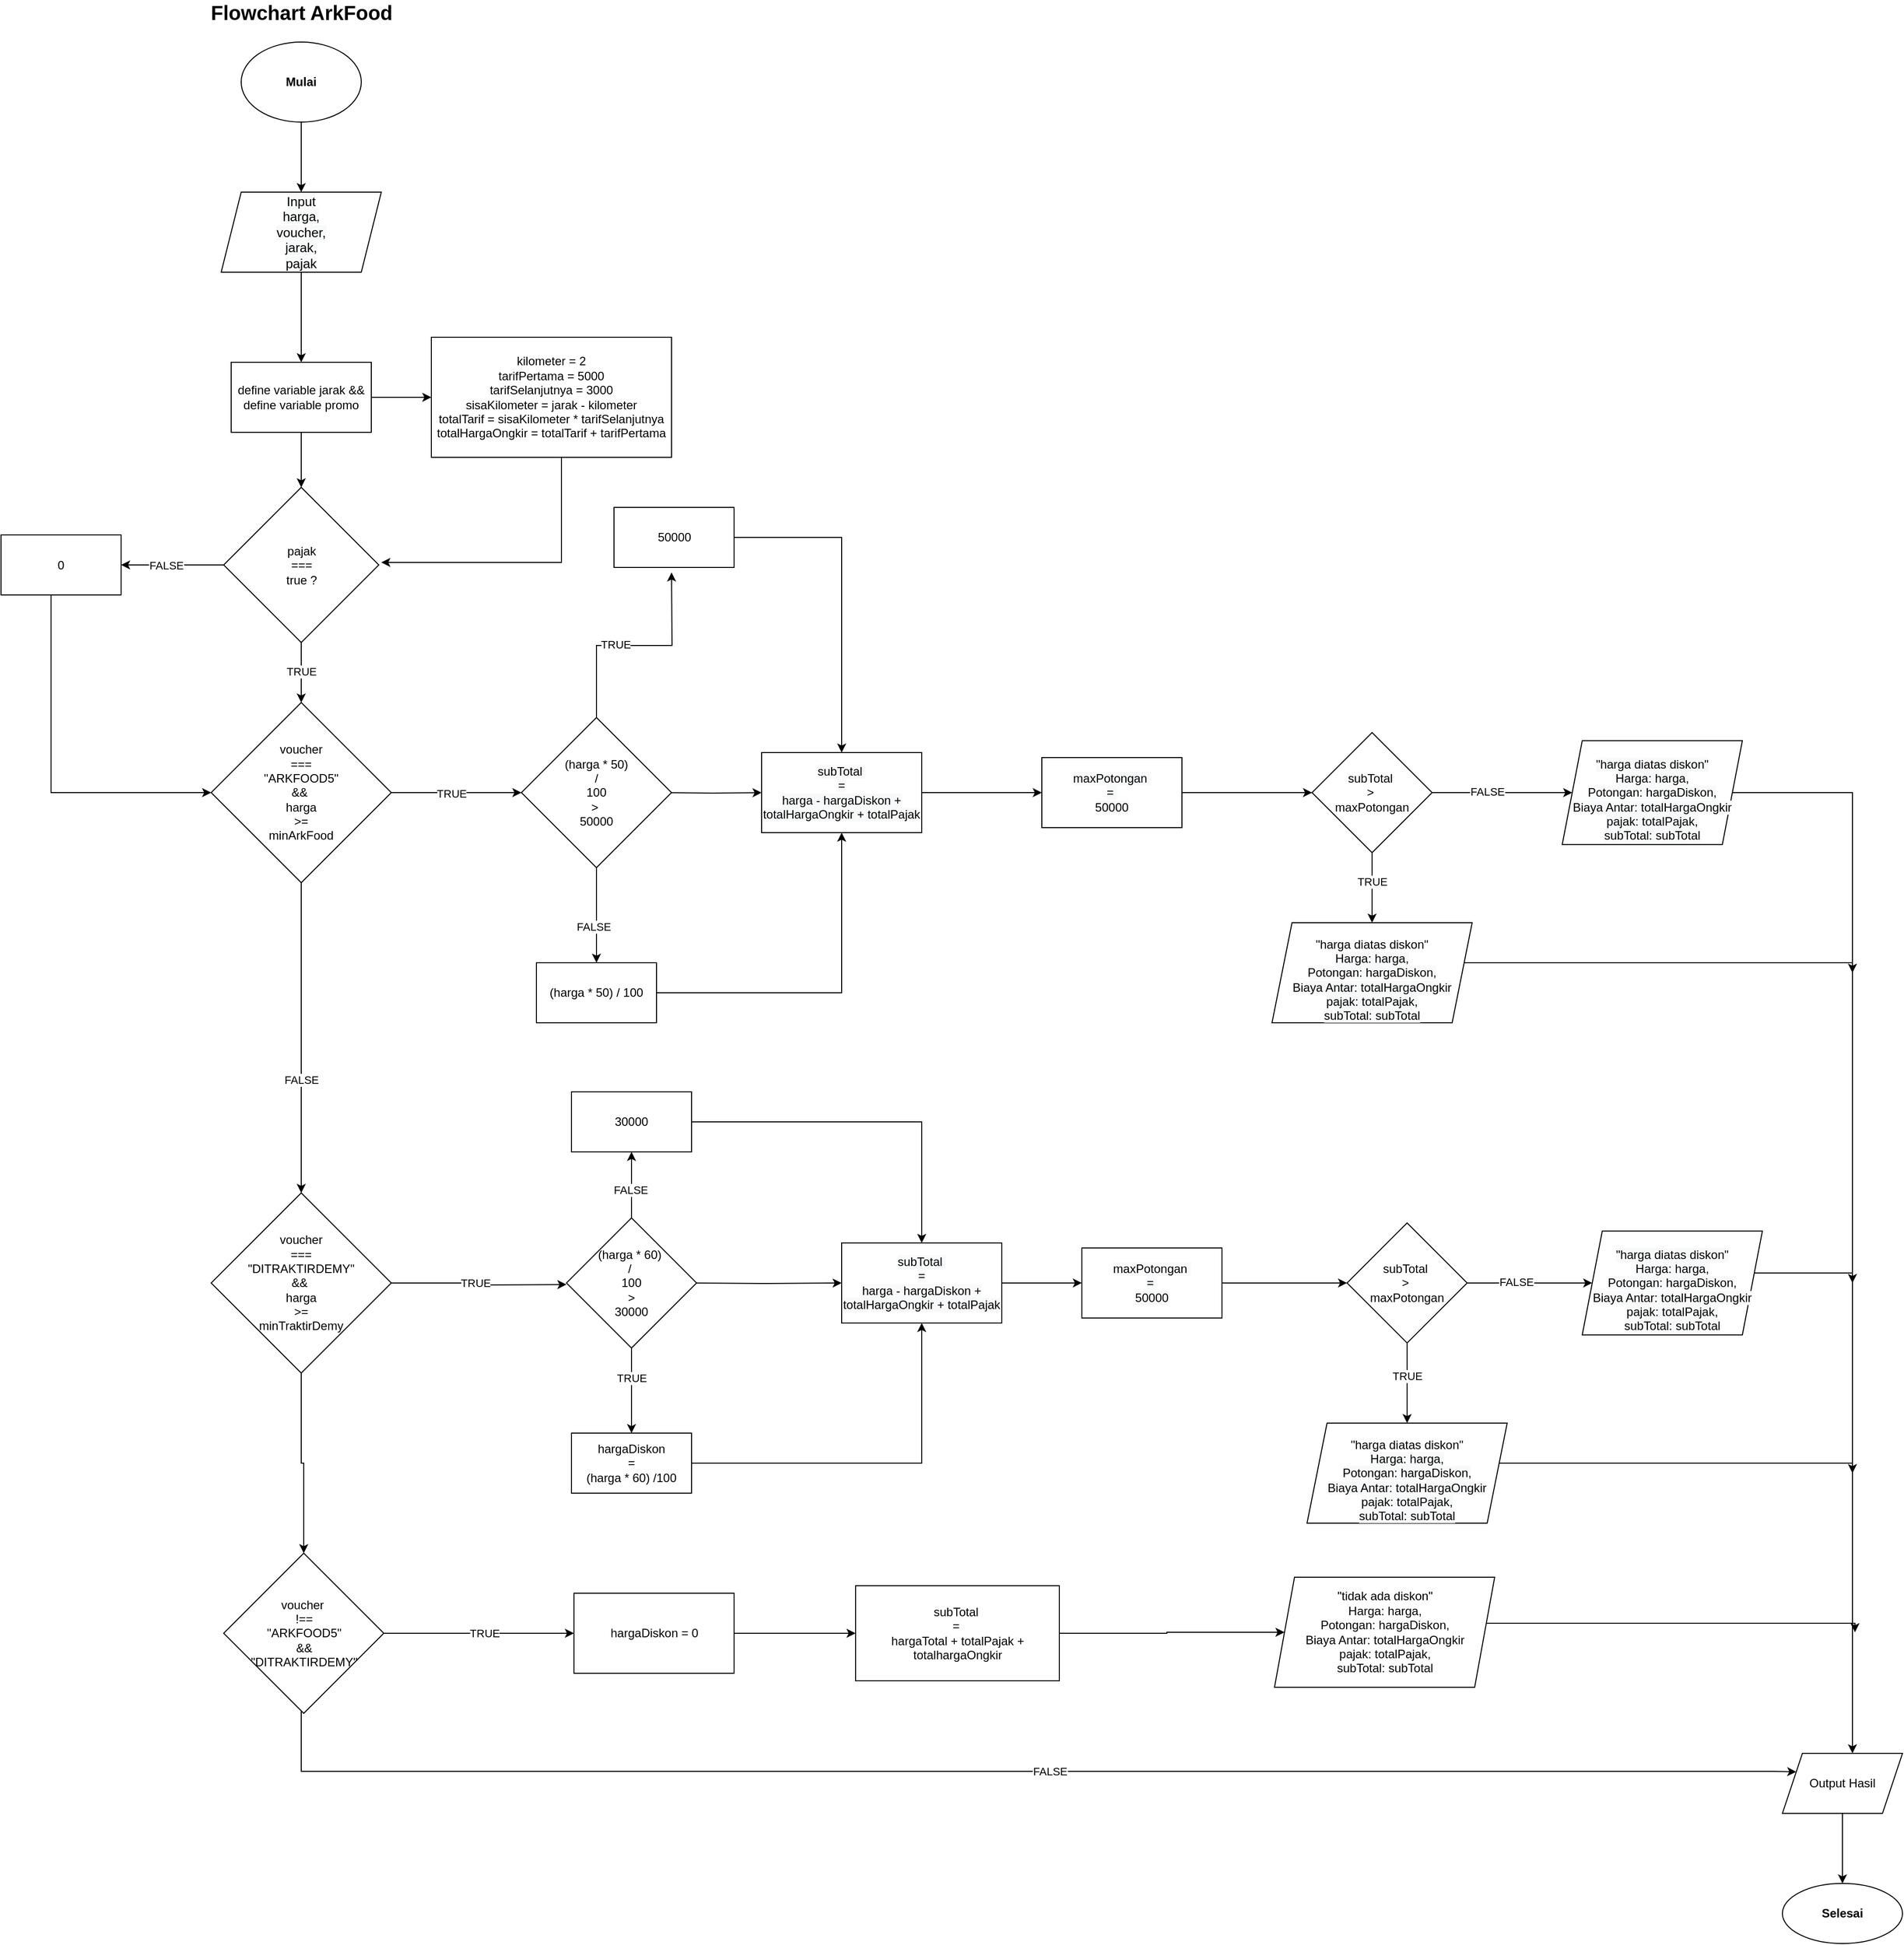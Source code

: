 <mxfile version="15.2.7" type="github">
  <diagram id="C5RBs43oDa-KdzZeNtuy" name="Page-1">
    <mxGraphModel dx="873" dy="929" grid="1" gridSize="10" guides="1" tooltips="1" connect="1" arrows="1" fold="1" page="1" pageScale="1" pageWidth="827" pageHeight="1169" background="#ffffff" math="0" shadow="0">
      <root>
        <mxCell id="WIyWlLk6GJQsqaUBKTNV-0" />
        <mxCell id="WIyWlLk6GJQsqaUBKTNV-1" parent="WIyWlLk6GJQsqaUBKTNV-0" />
        <mxCell id="PaFGZIn1e4kdp1-qGl9o-0" value="&lt;font style=&quot;font-size: 20px&quot;&gt;&lt;b&gt;Flowchart ArkFood&lt;/b&gt;&lt;/font&gt;" style="text;html=1;align=center;verticalAlign=middle;resizable=0;points=[];autosize=1;strokeColor=none;fillColor=none;" parent="WIyWlLk6GJQsqaUBKTNV-1" vertex="1">
          <mxGeometry x="1690" y="80" width="200" height="20" as="geometry" />
        </mxCell>
        <mxCell id="PaFGZIn1e4kdp1-qGl9o-123" value="" style="edgeStyle=orthogonalEdgeStyle;rounded=0;orthogonalLoop=1;jettySize=auto;html=1;" parent="WIyWlLk6GJQsqaUBKTNV-1" source="PaFGZIn1e4kdp1-qGl9o-121" target="PaFGZIn1e4kdp1-qGl9o-122" edge="1">
          <mxGeometry relative="1" as="geometry" />
        </mxCell>
        <mxCell id="PaFGZIn1e4kdp1-qGl9o-121" value="&lt;b&gt;Mulai&lt;/b&gt;" style="ellipse;whiteSpace=wrap;html=1;" parent="WIyWlLk6GJQsqaUBKTNV-1" vertex="1">
          <mxGeometry x="1730" y="120" width="120" height="80" as="geometry" />
        </mxCell>
        <mxCell id="PaFGZIn1e4kdp1-qGl9o-125" value="" style="edgeStyle=orthogonalEdgeStyle;rounded=0;orthogonalLoop=1;jettySize=auto;html=1;" parent="WIyWlLk6GJQsqaUBKTNV-1" source="PaFGZIn1e4kdp1-qGl9o-122" target="PaFGZIn1e4kdp1-qGl9o-124" edge="1">
          <mxGeometry relative="1" as="geometry" />
        </mxCell>
        <mxCell id="PaFGZIn1e4kdp1-qGl9o-122" value="&lt;font style=&quot;font-size: 13px&quot;&gt;&lt;br&gt;&lt;br&gt;&lt;span style=&quot;color: rgb(0 , 0 , 0) ; font-family: &amp;#34;helvetica&amp;#34; ; font-style: normal ; font-weight: 400 ; letter-spacing: normal ; text-align: center ; text-indent: 0px ; text-transform: none ; word-spacing: 0px ; background-color: rgb(248 , 249 , 250) ; display: inline ; float: none&quot;&gt;Input&lt;/span&gt;&lt;br style=&quot;color: rgb(0 , 0 , 0) ; font-family: &amp;#34;helvetica&amp;#34; ; font-style: normal ; font-weight: 400 ; letter-spacing: normal ; text-align: center ; text-indent: 0px ; text-transform: none ; word-spacing: 0px ; background-color: rgb(248 , 249 , 250)&quot;&gt;&lt;span style=&quot;color: rgb(0 , 0 , 0) ; font-family: &amp;#34;helvetica&amp;#34; ; font-style: normal ; font-weight: 400 ; letter-spacing: normal ; text-align: center ; text-indent: 0px ; text-transform: none ; word-spacing: 0px ; background-color: rgb(248 , 249 , 250) ; display: inline ; float: none&quot;&gt;harga,&lt;/span&gt;&lt;br style=&quot;color: rgb(0 , 0 , 0) ; font-family: &amp;#34;helvetica&amp;#34; ; font-style: normal ; font-weight: 400 ; letter-spacing: normal ; text-align: center ; text-indent: 0px ; text-transform: none ; word-spacing: 0px ; background-color: rgb(248 , 249 , 250)&quot;&gt;&lt;span style=&quot;color: rgb(0 , 0 , 0) ; font-family: &amp;#34;helvetica&amp;#34; ; font-style: normal ; font-weight: 400 ; letter-spacing: normal ; text-align: center ; text-indent: 0px ; text-transform: none ; word-spacing: 0px ; background-color: rgb(248 , 249 , 250) ; display: inline ; float: none&quot;&gt;voucher,&lt;/span&gt;&lt;br style=&quot;color: rgb(0 , 0 , 0) ; font-family: &amp;#34;helvetica&amp;#34; ; font-style: normal ; font-weight: 400 ; letter-spacing: normal ; text-align: center ; text-indent: 0px ; text-transform: none ; word-spacing: 0px ; background-color: rgb(248 , 249 , 250)&quot;&gt;&lt;span style=&quot;color: rgb(0 , 0 , 0) ; font-family: &amp;#34;helvetica&amp;#34; ; font-style: normal ; font-weight: 400 ; letter-spacing: normal ; text-align: center ; text-indent: 0px ; text-transform: none ; word-spacing: 0px ; background-color: rgb(248 , 249 , 250) ; display: inline ; float: none&quot;&gt;jarak,&lt;/span&gt;&lt;br style=&quot;color: rgb(0 , 0 , 0) ; font-family: &amp;#34;helvetica&amp;#34; ; font-style: normal ; font-weight: 400 ; letter-spacing: normal ; text-align: center ; text-indent: 0px ; text-transform: none ; word-spacing: 0px ; background-color: rgb(248 , 249 , 250)&quot;&gt;&lt;span style=&quot;color: rgb(0 , 0 , 0) ; font-family: &amp;#34;helvetica&amp;#34; ; font-style: normal ; font-weight: 400 ; letter-spacing: normal ; text-align: center ; text-indent: 0px ; text-transform: none ; word-spacing: 0px ; background-color: rgb(248 , 249 , 250) ; display: inline ; float: none&quot;&gt;pajak&lt;br&gt;&lt;/span&gt;&lt;br&gt;&lt;br&gt;&lt;/font&gt;" style="shape=parallelogram;perimeter=parallelogramPerimeter;whiteSpace=wrap;html=1;fixedSize=1;" parent="WIyWlLk6GJQsqaUBKTNV-1" vertex="1">
          <mxGeometry x="1710" y="270" width="160" height="80" as="geometry" />
        </mxCell>
        <mxCell id="PaFGZIn1e4kdp1-qGl9o-127" value="" style="edgeStyle=orthogonalEdgeStyle;rounded=0;orthogonalLoop=1;jettySize=auto;html=1;" parent="WIyWlLk6GJQsqaUBKTNV-1" source="PaFGZIn1e4kdp1-qGl9o-124" target="PaFGZIn1e4kdp1-qGl9o-126" edge="1">
          <mxGeometry relative="1" as="geometry" />
        </mxCell>
        <mxCell id="w5iaB32TTlPGsbIrGKbN-0" style="edgeStyle=orthogonalEdgeStyle;rounded=0;orthogonalLoop=1;jettySize=auto;html=1;" edge="1" parent="WIyWlLk6GJQsqaUBKTNV-1" source="PaFGZIn1e4kdp1-qGl9o-124">
          <mxGeometry relative="1" as="geometry">
            <mxPoint x="1920" y="475" as="targetPoint" />
          </mxGeometry>
        </mxCell>
        <mxCell id="PaFGZIn1e4kdp1-qGl9o-124" value="&lt;span&gt;define variable jarak &amp;amp;&amp;amp; define variable promo&lt;/span&gt;" style="whiteSpace=wrap;html=1;" parent="WIyWlLk6GJQsqaUBKTNV-1" vertex="1">
          <mxGeometry x="1720" y="440" width="140" height="70" as="geometry" />
        </mxCell>
        <mxCell id="PaFGZIn1e4kdp1-qGl9o-129" value="" style="edgeStyle=orthogonalEdgeStyle;rounded=0;orthogonalLoop=1;jettySize=auto;html=1;" parent="WIyWlLk6GJQsqaUBKTNV-1" source="PaFGZIn1e4kdp1-qGl9o-126" edge="1">
          <mxGeometry relative="1" as="geometry">
            <mxPoint x="1610" y="642.5" as="targetPoint" />
          </mxGeometry>
        </mxCell>
        <mxCell id="PaFGZIn1e4kdp1-qGl9o-130" value="FALSE" style="edgeLabel;html=1;align=center;verticalAlign=middle;resizable=0;points=[];" parent="PaFGZIn1e4kdp1-qGl9o-129" vertex="1" connectable="0">
          <mxGeometry x="0.131" relative="1" as="geometry">
            <mxPoint as="offset" />
          </mxGeometry>
        </mxCell>
        <mxCell id="PaFGZIn1e4kdp1-qGl9o-132" value="" style="edgeStyle=orthogonalEdgeStyle;rounded=0;orthogonalLoop=1;jettySize=auto;html=1;" parent="WIyWlLk6GJQsqaUBKTNV-1" source="PaFGZIn1e4kdp1-qGl9o-126" target="PaFGZIn1e4kdp1-qGl9o-131" edge="1">
          <mxGeometry relative="1" as="geometry" />
        </mxCell>
        <mxCell id="PaFGZIn1e4kdp1-qGl9o-133" value="TRUE" style="edgeLabel;html=1;align=center;verticalAlign=middle;resizable=0;points=[];" parent="PaFGZIn1e4kdp1-qGl9o-132" vertex="1" connectable="0">
          <mxGeometry x="-0.048" relative="1" as="geometry">
            <mxPoint as="offset" />
          </mxGeometry>
        </mxCell>
        <mxCell id="PaFGZIn1e4kdp1-qGl9o-126" value="pajak&lt;br&gt;===&lt;br&gt;true ?" style="rhombus;whiteSpace=wrap;html=1;" parent="WIyWlLk6GJQsqaUBKTNV-1" vertex="1">
          <mxGeometry x="1712.5" y="565" width="155" height="155" as="geometry" />
        </mxCell>
        <mxCell id="PaFGZIn1e4kdp1-qGl9o-155" style="edgeStyle=orthogonalEdgeStyle;rounded=0;orthogonalLoop=1;jettySize=auto;html=1;entryX=0;entryY=0.5;entryDx=0;entryDy=0;" parent="WIyWlLk6GJQsqaUBKTNV-1" target="PaFGZIn1e4kdp1-qGl9o-131" edge="1">
          <mxGeometry relative="1" as="geometry">
            <Array as="points">
              <mxPoint x="1540" y="673" />
              <mxPoint x="1540" y="870" />
            </Array>
            <mxPoint x="1560" y="672.5" as="sourcePoint" />
          </mxGeometry>
        </mxCell>
        <mxCell id="PaFGZIn1e4kdp1-qGl9o-135" value="" style="edgeStyle=orthogonalEdgeStyle;rounded=0;orthogonalLoop=1;jettySize=auto;html=1;" parent="WIyWlLk6GJQsqaUBKTNV-1" source="PaFGZIn1e4kdp1-qGl9o-131" edge="1">
          <mxGeometry relative="1" as="geometry">
            <mxPoint x="2010" y="870" as="targetPoint" />
          </mxGeometry>
        </mxCell>
        <mxCell id="PaFGZIn1e4kdp1-qGl9o-136" value="TRUE" style="edgeLabel;html=1;align=center;verticalAlign=middle;resizable=0;points=[];" parent="PaFGZIn1e4kdp1-qGl9o-135" vertex="1" connectable="0">
          <mxGeometry x="-0.085" y="-1" relative="1" as="geometry">
            <mxPoint as="offset" />
          </mxGeometry>
        </mxCell>
        <mxCell id="PaFGZIn1e4kdp1-qGl9o-154" value="" style="edgeStyle=orthogonalEdgeStyle;rounded=0;orthogonalLoop=1;jettySize=auto;html=1;" parent="WIyWlLk6GJQsqaUBKTNV-1" source="PaFGZIn1e4kdp1-qGl9o-131" target="PaFGZIn1e4kdp1-qGl9o-153" edge="1">
          <mxGeometry relative="1" as="geometry" />
        </mxCell>
        <mxCell id="PaFGZIn1e4kdp1-qGl9o-156" value="FALSE" style="edgeLabel;html=1;align=center;verticalAlign=middle;resizable=0;points=[];" parent="PaFGZIn1e4kdp1-qGl9o-154" vertex="1" connectable="0">
          <mxGeometry x="0.271" relative="1" as="geometry">
            <mxPoint as="offset" />
          </mxGeometry>
        </mxCell>
        <mxCell id="PaFGZIn1e4kdp1-qGl9o-131" value="voucher&lt;br&gt;===&lt;br&gt;&quot;ARKFOOD5&quot;&lt;br&gt;&amp;amp;&amp;amp;&amp;nbsp;&lt;br&gt;harga&lt;br&gt;&amp;gt;=&lt;br&gt;minArkFood" style="rhombus;whiteSpace=wrap;html=1;" parent="WIyWlLk6GJQsqaUBKTNV-1" vertex="1">
          <mxGeometry x="1700" y="780" width="180" height="180" as="geometry" />
        </mxCell>
        <mxCell id="PaFGZIn1e4kdp1-qGl9o-138" value="" style="edgeStyle=orthogonalEdgeStyle;rounded=0;orthogonalLoop=1;jettySize=auto;html=1;" parent="WIyWlLk6GJQsqaUBKTNV-1" target="PaFGZIn1e4kdp1-qGl9o-137" edge="1">
          <mxGeometry relative="1" as="geometry">
            <mxPoint x="2150" y="870" as="sourcePoint" />
          </mxGeometry>
        </mxCell>
        <mxCell id="PaFGZIn1e4kdp1-qGl9o-140" value="" style="edgeStyle=orthogonalEdgeStyle;rounded=0;orthogonalLoop=1;jettySize=auto;html=1;" parent="WIyWlLk6GJQsqaUBKTNV-1" source="PaFGZIn1e4kdp1-qGl9o-137" target="PaFGZIn1e4kdp1-qGl9o-139" edge="1">
          <mxGeometry relative="1" as="geometry" />
        </mxCell>
        <mxCell id="PaFGZIn1e4kdp1-qGl9o-137" value="&#xa;&#xa;&lt;span style=&quot;color: rgb(0, 0, 0); font-family: helvetica; font-size: 12px; font-style: normal; font-weight: 400; letter-spacing: normal; text-align: center; text-indent: 0px; text-transform: none; word-spacing: 0px; background-color: rgb(248, 249, 250); display: inline; float: none;&quot;&gt;subTotal&amp;nbsp;&lt;/span&gt;&lt;br style=&quot;color: rgb(0, 0, 0); font-family: helvetica; font-size: 12px; font-style: normal; font-weight: 400; letter-spacing: normal; text-align: center; text-indent: 0px; text-transform: none; word-spacing: 0px; background-color: rgb(248, 249, 250);&quot;&gt;&lt;span style=&quot;color: rgb(0, 0, 0); font-family: helvetica; font-size: 12px; font-style: normal; font-weight: 400; letter-spacing: normal; text-align: center; text-indent: 0px; text-transform: none; word-spacing: 0px; background-color: rgb(248, 249, 250); display: inline; float: none;&quot;&gt;=&lt;/span&gt;&lt;br style=&quot;color: rgb(0, 0, 0); font-family: helvetica; font-size: 12px; font-style: normal; font-weight: 400; letter-spacing: normal; text-align: center; text-indent: 0px; text-transform: none; word-spacing: 0px; background-color: rgb(248, 249, 250);&quot;&gt;&lt;span style=&quot;color: rgb(0, 0, 0); font-family: helvetica; font-size: 12px; font-style: normal; font-weight: 400; letter-spacing: normal; text-align: center; text-indent: 0px; text-transform: none; word-spacing: 0px; background-color: rgb(248, 249, 250); display: inline; float: none;&quot;&gt;harga - hargaDiskon + totalHargaOngkir + totalPajak&lt;/span&gt;&#xa;&#xa;" style="whiteSpace=wrap;html=1;" parent="WIyWlLk6GJQsqaUBKTNV-1" vertex="1">
          <mxGeometry x="2250" y="830" width="160" height="80" as="geometry" />
        </mxCell>
        <mxCell id="PaFGZIn1e4kdp1-qGl9o-142" value="" style="edgeStyle=orthogonalEdgeStyle;rounded=0;orthogonalLoop=1;jettySize=auto;html=1;" parent="WIyWlLk6GJQsqaUBKTNV-1" source="PaFGZIn1e4kdp1-qGl9o-139" target="PaFGZIn1e4kdp1-qGl9o-141" edge="1">
          <mxGeometry relative="1" as="geometry" />
        </mxCell>
        <mxCell id="PaFGZIn1e4kdp1-qGl9o-139" value="&#xa;&#xa;&lt;span style=&quot;color: rgb(0, 0, 0); font-family: helvetica; font-size: 12px; font-style: normal; font-weight: 400; letter-spacing: normal; text-align: center; text-indent: 0px; text-transform: none; word-spacing: 0px; background-color: rgb(248, 249, 250); display: inline; float: none;&quot;&gt;maxPotongan&amp;nbsp;&lt;/span&gt;&lt;br style=&quot;color: rgb(0, 0, 0); font-family: helvetica; font-size: 12px; font-style: normal; font-weight: 400; letter-spacing: normal; text-align: center; text-indent: 0px; text-transform: none; word-spacing: 0px; background-color: rgb(248, 249, 250);&quot;&gt;&lt;span style=&quot;color: rgb(0, 0, 0); font-family: helvetica; font-size: 12px; font-style: normal; font-weight: 400; letter-spacing: normal; text-align: center; text-indent: 0px; text-transform: none; word-spacing: 0px; background-color: rgb(248, 249, 250); display: inline; float: none;&quot;&gt;=&amp;nbsp;&lt;/span&gt;&lt;br style=&quot;color: rgb(0, 0, 0); font-family: helvetica; font-size: 12px; font-style: normal; font-weight: 400; letter-spacing: normal; text-align: center; text-indent: 0px; text-transform: none; word-spacing: 0px; background-color: rgb(248, 249, 250);&quot;&gt;&lt;span style=&quot;color: rgb(0, 0, 0); font-family: helvetica; font-size: 12px; font-style: normal; font-weight: 400; letter-spacing: normal; text-align: center; text-indent: 0px; text-transform: none; word-spacing: 0px; background-color: rgb(248, 249, 250); display: inline; float: none;&quot;&gt;50000&lt;/span&gt;&#xa;&#xa;" style="whiteSpace=wrap;html=1;" parent="WIyWlLk6GJQsqaUBKTNV-1" vertex="1">
          <mxGeometry x="2530" y="835" width="140" height="70" as="geometry" />
        </mxCell>
        <mxCell id="PaFGZIn1e4kdp1-qGl9o-144" value="" style="edgeStyle=orthogonalEdgeStyle;rounded=0;orthogonalLoop=1;jettySize=auto;html=1;" parent="WIyWlLk6GJQsqaUBKTNV-1" source="PaFGZIn1e4kdp1-qGl9o-141" target="PaFGZIn1e4kdp1-qGl9o-143" edge="1">
          <mxGeometry relative="1" as="geometry" />
        </mxCell>
        <mxCell id="PaFGZIn1e4kdp1-qGl9o-145" value="TRUE" style="edgeLabel;html=1;align=center;verticalAlign=middle;resizable=0;points=[];" parent="PaFGZIn1e4kdp1-qGl9o-144" vertex="1" connectable="0">
          <mxGeometry x="-0.173" relative="1" as="geometry">
            <mxPoint as="offset" />
          </mxGeometry>
        </mxCell>
        <mxCell id="PaFGZIn1e4kdp1-qGl9o-147" value="" style="edgeStyle=orthogonalEdgeStyle;rounded=0;orthogonalLoop=1;jettySize=auto;html=1;" parent="WIyWlLk6GJQsqaUBKTNV-1" source="PaFGZIn1e4kdp1-qGl9o-141" target="PaFGZIn1e4kdp1-qGl9o-146" edge="1">
          <mxGeometry relative="1" as="geometry" />
        </mxCell>
        <mxCell id="PaFGZIn1e4kdp1-qGl9o-148" value="FALSE" style="edgeLabel;html=1;align=center;verticalAlign=middle;resizable=0;points=[];" parent="PaFGZIn1e4kdp1-qGl9o-147" vertex="1" connectable="0">
          <mxGeometry x="-0.215" y="1" relative="1" as="geometry">
            <mxPoint as="offset" />
          </mxGeometry>
        </mxCell>
        <mxCell id="PaFGZIn1e4kdp1-qGl9o-141" value="subTotal&amp;nbsp;&lt;br&gt;&amp;gt;&amp;nbsp;&lt;br&gt;maxPotongan" style="rhombus;whiteSpace=wrap;html=1;" parent="WIyWlLk6GJQsqaUBKTNV-1" vertex="1">
          <mxGeometry x="2800" y="810" width="120" height="120" as="geometry" />
        </mxCell>
        <mxCell id="PaFGZIn1e4kdp1-qGl9o-151" style="edgeStyle=orthogonalEdgeStyle;rounded=0;orthogonalLoop=1;jettySize=auto;html=1;" parent="WIyWlLk6GJQsqaUBKTNV-1" source="PaFGZIn1e4kdp1-qGl9o-143" edge="1">
          <mxGeometry relative="1" as="geometry">
            <mxPoint x="3340" y="1050" as="targetPoint" />
            <Array as="points">
              <mxPoint x="3340" y="1040" />
            </Array>
          </mxGeometry>
        </mxCell>
        <mxCell id="PaFGZIn1e4kdp1-qGl9o-143" value="&lt;br&gt;&quot;harga diatas diskon&quot;&lt;br&gt;&lt;span style=&quot;color: rgb(0 , 0 , 0) ; font-family: &amp;#34;helvetica&amp;#34; ; font-size: 12px ; font-style: normal ; font-weight: 400 ; letter-spacing: normal ; text-align: center ; text-indent: 0px ; text-transform: none ; word-spacing: 0px ; background-color: rgb(248 , 249 , 250) ; display: inline ; float: none&quot;&gt;Harga: harga,&lt;/span&gt;&lt;br style=&quot;color: rgb(0 , 0 , 0) ; font-family: &amp;#34;helvetica&amp;#34; ; font-size: 12px ; font-style: normal ; font-weight: 400 ; letter-spacing: normal ; text-align: center ; text-indent: 0px ; text-transform: none ; word-spacing: 0px ; background-color: rgb(248 , 249 , 250)&quot;&gt;&lt;span style=&quot;color: rgb(0 , 0 , 0) ; font-family: &amp;#34;helvetica&amp;#34; ; font-size: 12px ; font-style: normal ; font-weight: 400 ; letter-spacing: normal ; text-align: center ; text-indent: 0px ; text-transform: none ; word-spacing: 0px ; background-color: rgb(248 , 249 , 250) ; display: inline ; float: none&quot;&gt;Potongan: hargaDiskon,&lt;/span&gt;&lt;br style=&quot;color: rgb(0 , 0 , 0) ; font-family: &amp;#34;helvetica&amp;#34; ; font-size: 12px ; font-style: normal ; font-weight: 400 ; letter-spacing: normal ; text-align: center ; text-indent: 0px ; text-transform: none ; word-spacing: 0px ; background-color: rgb(248 , 249 , 250)&quot;&gt;&lt;span style=&quot;color: rgb(0 , 0 , 0) ; font-family: &amp;#34;helvetica&amp;#34; ; font-size: 12px ; font-style: normal ; font-weight: 400 ; letter-spacing: normal ; text-align: center ; text-indent: 0px ; text-transform: none ; word-spacing: 0px ; background-color: rgb(248 , 249 , 250) ; display: inline ; float: none&quot;&gt;Biaya Antar: totalHargaOngkir&lt;/span&gt;&lt;br style=&quot;color: rgb(0 , 0 , 0) ; font-family: &amp;#34;helvetica&amp;#34; ; font-size: 12px ; font-style: normal ; font-weight: 400 ; letter-spacing: normal ; text-align: center ; text-indent: 0px ; text-transform: none ; word-spacing: 0px ; background-color: rgb(248 , 249 , 250)&quot;&gt;&lt;span style=&quot;color: rgb(0 , 0 , 0) ; font-family: &amp;#34;helvetica&amp;#34; ; font-size: 12px ; font-style: normal ; font-weight: 400 ; letter-spacing: normal ; text-align: center ; text-indent: 0px ; text-transform: none ; word-spacing: 0px ; background-color: rgb(248 , 249 , 250) ; display: inline ; float: none&quot;&gt;pajak: totalPajak,&lt;/span&gt;&lt;br style=&quot;color: rgb(0 , 0 , 0) ; font-family: &amp;#34;helvetica&amp;#34; ; font-size: 12px ; font-style: normal ; font-weight: 400 ; letter-spacing: normal ; text-align: center ; text-indent: 0px ; text-transform: none ; word-spacing: 0px ; background-color: rgb(248 , 249 , 250)&quot;&gt;&lt;span style=&quot;color: rgb(0 , 0 , 0) ; font-family: &amp;#34;helvetica&amp;#34; ; font-size: 12px ; font-style: normal ; font-weight: 400 ; letter-spacing: normal ; text-align: center ; text-indent: 0px ; text-transform: none ; word-spacing: 0px ; background-color: rgb(248 , 249 , 250) ; display: inline ; float: none&quot;&gt;subTotal: subTotal&lt;/span&gt;&lt;br&gt;" style="shape=parallelogram;perimeter=parallelogramPerimeter;whiteSpace=wrap;html=1;fixedSize=1;" parent="WIyWlLk6GJQsqaUBKTNV-1" vertex="1">
          <mxGeometry x="2760" y="1000" width="200" height="100" as="geometry" />
        </mxCell>
        <mxCell id="PaFGZIn1e4kdp1-qGl9o-149" style="edgeStyle=orthogonalEdgeStyle;rounded=0;orthogonalLoop=1;jettySize=auto;html=1;" parent="WIyWlLk6GJQsqaUBKTNV-1" source="PaFGZIn1e4kdp1-qGl9o-146" target="PaFGZIn1e4kdp1-qGl9o-150" edge="1">
          <mxGeometry relative="1" as="geometry">
            <mxPoint x="3280" y="1430" as="targetPoint" />
            <Array as="points">
              <mxPoint x="3340" y="870" />
            </Array>
          </mxGeometry>
        </mxCell>
        <mxCell id="PaFGZIn1e4kdp1-qGl9o-146" value="&lt;br&gt;&lt;br&gt;&lt;br style=&quot;color: rgb(0 , 0 , 0) ; font-family: &amp;#34;helvetica&amp;#34; ; font-size: 12px ; font-style: normal ; font-weight: 400 ; letter-spacing: normal ; text-align: center ; text-indent: 0px ; text-transform: none ; word-spacing: 0px ; background-color: rgb(248 , 249 , 250)&quot;&gt;&lt;span style=&quot;color: rgb(0 , 0 , 0) ; font-family: &amp;#34;helvetica&amp;#34; ; font-size: 12px ; font-style: normal ; font-weight: 400 ; letter-spacing: normal ; text-align: center ; text-indent: 0px ; text-transform: none ; word-spacing: 0px ; background-color: rgb(248 , 249 , 250) ; display: inline ; float: none&quot;&gt;&quot;harga diatas diskon&quot;&lt;/span&gt;&lt;br style=&quot;color: rgb(0 , 0 , 0) ; font-family: &amp;#34;helvetica&amp;#34; ; font-size: 12px ; font-style: normal ; font-weight: 400 ; letter-spacing: normal ; text-align: center ; text-indent: 0px ; text-transform: none ; word-spacing: 0px ; background-color: rgb(248 , 249 , 250)&quot;&gt;&lt;span style=&quot;color: rgb(0 , 0 , 0) ; font-size: 12px ; font-style: normal ; font-weight: 400 ; letter-spacing: normal ; text-align: center ; text-indent: 0px ; text-transform: none ; word-spacing: 0px ; font-family: &amp;#34;helvetica&amp;#34; ; background-color: rgb(248 , 249 , 250) ; display: inline ; float: none&quot;&gt;Harga: harga,&lt;/span&gt;&lt;br style=&quot;color: rgb(0 , 0 , 0) ; font-size: 12px ; font-style: normal ; font-weight: 400 ; letter-spacing: normal ; text-align: center ; text-indent: 0px ; text-transform: none ; word-spacing: 0px ; font-family: &amp;#34;helvetica&amp;#34; ; background-color: rgb(248 , 249 , 250)&quot;&gt;&lt;span style=&quot;color: rgb(0 , 0 , 0) ; font-size: 12px ; font-style: normal ; font-weight: 400 ; letter-spacing: normal ; text-align: center ; text-indent: 0px ; text-transform: none ; word-spacing: 0px ; font-family: &amp;#34;helvetica&amp;#34; ; background-color: rgb(248 , 249 , 250) ; display: inline ; float: none&quot;&gt;Potongan: hargaDiskon,&lt;/span&gt;&lt;br style=&quot;color: rgb(0 , 0 , 0) ; font-size: 12px ; font-style: normal ; font-weight: 400 ; letter-spacing: normal ; text-align: center ; text-indent: 0px ; text-transform: none ; word-spacing: 0px ; font-family: &amp;#34;helvetica&amp;#34; ; background-color: rgb(248 , 249 , 250)&quot;&gt;&lt;span style=&quot;color: rgb(0 , 0 , 0) ; font-size: 12px ; font-style: normal ; font-weight: 400 ; letter-spacing: normal ; text-align: center ; text-indent: 0px ; text-transform: none ; word-spacing: 0px ; font-family: &amp;#34;helvetica&amp;#34; ; background-color: rgb(248 , 249 , 250) ; display: inline ; float: none&quot;&gt;Biaya Antar: totalHargaOngkir&lt;/span&gt;&lt;br style=&quot;color: rgb(0 , 0 , 0) ; font-size: 12px ; font-style: normal ; font-weight: 400 ; letter-spacing: normal ; text-align: center ; text-indent: 0px ; text-transform: none ; word-spacing: 0px ; font-family: &amp;#34;helvetica&amp;#34; ; background-color: rgb(248 , 249 , 250)&quot;&gt;&lt;span style=&quot;color: rgb(0 , 0 , 0) ; font-size: 12px ; font-style: normal ; font-weight: 400 ; letter-spacing: normal ; text-align: center ; text-indent: 0px ; text-transform: none ; word-spacing: 0px ; font-family: &amp;#34;helvetica&amp;#34; ; background-color: rgb(248 , 249 , 250) ; display: inline ; float: none&quot;&gt;pajak: totalPajak,&lt;/span&gt;&lt;br style=&quot;color: rgb(0 , 0 , 0) ; font-size: 12px ; font-style: normal ; font-weight: 400 ; letter-spacing: normal ; text-align: center ; text-indent: 0px ; text-transform: none ; word-spacing: 0px ; font-family: &amp;#34;helvetica&amp;#34; ; background-color: rgb(248 , 249 , 250)&quot;&gt;&lt;span style=&quot;color: rgb(0 , 0 , 0) ; font-size: 12px ; font-style: normal ; font-weight: 400 ; letter-spacing: normal ; text-align: center ; text-indent: 0px ; text-transform: none ; word-spacing: 0px ; font-family: &amp;#34;helvetica&amp;#34; ; background-color: rgb(248 , 249 , 250) ; display: inline ; float: none&quot;&gt;subTotal: subTotal&lt;br&gt;&lt;/span&gt;&lt;br style=&quot;color: rgb(0 , 0 , 0) ; font-family: &amp;#34;helvetica&amp;#34; ; font-size: 12px ; font-style: normal ; font-weight: 400 ; letter-spacing: normal ; text-align: center ; text-indent: 0px ; text-transform: none ; word-spacing: 0px ; background-color: rgb(248 , 249 , 250)&quot;&gt;&lt;br&gt;" style="shape=parallelogram;perimeter=parallelogramPerimeter;whiteSpace=wrap;html=1;fixedSize=1;" parent="WIyWlLk6GJQsqaUBKTNV-1" vertex="1">
          <mxGeometry x="3050" y="818.13" width="180" height="103.75" as="geometry" />
        </mxCell>
        <mxCell id="PaFGZIn1e4kdp1-qGl9o-205" value="" style="edgeStyle=orthogonalEdgeStyle;rounded=0;orthogonalLoop=1;jettySize=auto;html=1;" parent="WIyWlLk6GJQsqaUBKTNV-1" source="PaFGZIn1e4kdp1-qGl9o-150" target="PaFGZIn1e4kdp1-qGl9o-204" edge="1">
          <mxGeometry relative="1" as="geometry" />
        </mxCell>
        <mxCell id="PaFGZIn1e4kdp1-qGl9o-150" value="Output Hasil" style="shape=parallelogram;perimeter=parallelogramPerimeter;whiteSpace=wrap;html=1;fixedSize=1;" parent="WIyWlLk6GJQsqaUBKTNV-1" vertex="1">
          <mxGeometry x="3270" y="1830.0" width="120" height="60" as="geometry" />
        </mxCell>
        <mxCell id="PaFGZIn1e4kdp1-qGl9o-187" style="edgeStyle=orthogonalEdgeStyle;rounded=0;orthogonalLoop=1;jettySize=auto;html=1;entryX=0.107;entryY=0.522;entryDx=0;entryDy=0;entryPerimeter=0;" parent="WIyWlLk6GJQsqaUBKTNV-1" source="PaFGZIn1e4kdp1-qGl9o-153" edge="1">
          <mxGeometry relative="1" as="geometry">
            <mxPoint x="2054.98" y="1361.53" as="targetPoint" />
          </mxGeometry>
        </mxCell>
        <mxCell id="PaFGZIn1e4kdp1-qGl9o-188" value="TRUE" style="edgeLabel;html=1;align=center;verticalAlign=middle;resizable=0;points=[];" parent="PaFGZIn1e4kdp1-qGl9o-187" vertex="1" connectable="0">
          <mxGeometry x="-0.055" relative="1" as="geometry">
            <mxPoint as="offset" />
          </mxGeometry>
        </mxCell>
        <mxCell id="PaFGZIn1e4kdp1-qGl9o-192" style="edgeStyle=orthogonalEdgeStyle;rounded=0;orthogonalLoop=1;jettySize=auto;html=1;entryX=0.5;entryY=0;entryDx=0;entryDy=0;" parent="WIyWlLk6GJQsqaUBKTNV-1" source="PaFGZIn1e4kdp1-qGl9o-153" target="PaFGZIn1e4kdp1-qGl9o-191" edge="1">
          <mxGeometry relative="1" as="geometry" />
        </mxCell>
        <mxCell id="PaFGZIn1e4kdp1-qGl9o-153" value="voucher&lt;br&gt;===&lt;br&gt;&quot;DITRAKTIRDEMY&quot;&lt;br&gt;&amp;amp;&amp;amp;&amp;nbsp;&lt;br&gt;harga&lt;br&gt;&amp;gt;=&lt;br&gt;minTraktirDemy" style="rhombus;whiteSpace=wrap;html=1;" parent="WIyWlLk6GJQsqaUBKTNV-1" vertex="1">
          <mxGeometry x="1700" y="1269.99" width="180" height="180" as="geometry" />
        </mxCell>
        <mxCell id="PaFGZIn1e4kdp1-qGl9o-172" value="" style="edgeStyle=orthogonalEdgeStyle;rounded=0;orthogonalLoop=1;jettySize=auto;html=1;" parent="WIyWlLk6GJQsqaUBKTNV-1" target="PaFGZIn1e4kdp1-qGl9o-175" edge="1">
          <mxGeometry relative="1" as="geometry">
            <mxPoint x="2180" y="1359.99" as="sourcePoint" />
          </mxGeometry>
        </mxCell>
        <mxCell id="PaFGZIn1e4kdp1-qGl9o-174" value="" style="edgeStyle=orthogonalEdgeStyle;rounded=0;orthogonalLoop=1;jettySize=auto;html=1;" parent="WIyWlLk6GJQsqaUBKTNV-1" source="PaFGZIn1e4kdp1-qGl9o-175" target="PaFGZIn1e4kdp1-qGl9o-177" edge="1">
          <mxGeometry relative="1" as="geometry" />
        </mxCell>
        <mxCell id="PaFGZIn1e4kdp1-qGl9o-175" value="&#xa;&#xa;&lt;span style=&quot;color: rgb(0, 0, 0); font-family: helvetica; font-size: 12px; font-style: normal; font-weight: 400; letter-spacing: normal; text-align: center; text-indent: 0px; text-transform: none; word-spacing: 0px; background-color: rgb(248, 249, 250); display: inline; float: none;&quot;&gt;subTotal&amp;nbsp;&lt;/span&gt;&lt;br style=&quot;color: rgb(0, 0, 0); font-family: helvetica; font-size: 12px; font-style: normal; font-weight: 400; letter-spacing: normal; text-align: center; text-indent: 0px; text-transform: none; word-spacing: 0px; background-color: rgb(248, 249, 250);&quot;&gt;&lt;span style=&quot;color: rgb(0, 0, 0); font-family: helvetica; font-size: 12px; font-style: normal; font-weight: 400; letter-spacing: normal; text-align: center; text-indent: 0px; text-transform: none; word-spacing: 0px; background-color: rgb(248, 249, 250); display: inline; float: none;&quot;&gt;=&lt;/span&gt;&lt;br style=&quot;color: rgb(0, 0, 0); font-family: helvetica; font-size: 12px; font-style: normal; font-weight: 400; letter-spacing: normal; text-align: center; text-indent: 0px; text-transform: none; word-spacing: 0px; background-color: rgb(248, 249, 250);&quot;&gt;&lt;span style=&quot;color: rgb(0, 0, 0); font-family: helvetica; font-size: 12px; font-style: normal; font-weight: 400; letter-spacing: normal; text-align: center; text-indent: 0px; text-transform: none; word-spacing: 0px; background-color: rgb(248, 249, 250); display: inline; float: none;&quot;&gt;harga - hargaDiskon + totalHargaOngkir + totalPajak&lt;/span&gt;&#xa;&#xa;" style="whiteSpace=wrap;html=1;" parent="WIyWlLk6GJQsqaUBKTNV-1" vertex="1">
          <mxGeometry x="2330" y="1319.99" width="160" height="80" as="geometry" />
        </mxCell>
        <mxCell id="PaFGZIn1e4kdp1-qGl9o-176" value="" style="edgeStyle=orthogonalEdgeStyle;rounded=0;orthogonalLoop=1;jettySize=auto;html=1;" parent="WIyWlLk6GJQsqaUBKTNV-1" source="PaFGZIn1e4kdp1-qGl9o-177" target="PaFGZIn1e4kdp1-qGl9o-182" edge="1">
          <mxGeometry relative="1" as="geometry" />
        </mxCell>
        <mxCell id="PaFGZIn1e4kdp1-qGl9o-177" value="&#xa;&#xa;&lt;span style=&quot;color: rgb(0, 0, 0); font-family: helvetica; font-size: 12px; font-style: normal; font-weight: 400; letter-spacing: normal; text-align: center; text-indent: 0px; text-transform: none; word-spacing: 0px; background-color: rgb(248, 249, 250); display: inline; float: none;&quot;&gt;maxPotongan&amp;nbsp;&lt;/span&gt;&lt;br style=&quot;color: rgb(0, 0, 0); font-family: helvetica; font-size: 12px; font-style: normal; font-weight: 400; letter-spacing: normal; text-align: center; text-indent: 0px; text-transform: none; word-spacing: 0px; background-color: rgb(248, 249, 250);&quot;&gt;&lt;span style=&quot;color: rgb(0, 0, 0); font-family: helvetica; font-size: 12px; font-style: normal; font-weight: 400; letter-spacing: normal; text-align: center; text-indent: 0px; text-transform: none; word-spacing: 0px; background-color: rgb(248, 249, 250); display: inline; float: none;&quot;&gt;=&amp;nbsp;&lt;/span&gt;&lt;br style=&quot;color: rgb(0, 0, 0); font-family: helvetica; font-size: 12px; font-style: normal; font-weight: 400; letter-spacing: normal; text-align: center; text-indent: 0px; text-transform: none; word-spacing: 0px; background-color: rgb(248, 249, 250);&quot;&gt;&lt;span style=&quot;color: rgb(0, 0, 0); font-family: helvetica; font-size: 12px; font-style: normal; font-weight: 400; letter-spacing: normal; text-align: center; text-indent: 0px; text-transform: none; word-spacing: 0px; background-color: rgb(248, 249, 250); display: inline; float: none;&quot;&gt;50000&lt;/span&gt;&#xa;&#xa;" style="whiteSpace=wrap;html=1;" parent="WIyWlLk6GJQsqaUBKTNV-1" vertex="1">
          <mxGeometry x="2570" y="1324.98" width="140" height="70" as="geometry" />
        </mxCell>
        <mxCell id="PaFGZIn1e4kdp1-qGl9o-178" value="" style="edgeStyle=orthogonalEdgeStyle;rounded=0;orthogonalLoop=1;jettySize=auto;html=1;" parent="WIyWlLk6GJQsqaUBKTNV-1" source="PaFGZIn1e4kdp1-qGl9o-182" target="PaFGZIn1e4kdp1-qGl9o-184" edge="1">
          <mxGeometry relative="1" as="geometry" />
        </mxCell>
        <mxCell id="PaFGZIn1e4kdp1-qGl9o-179" value="TRUE" style="edgeLabel;html=1;align=center;verticalAlign=middle;resizable=0;points=[];" parent="PaFGZIn1e4kdp1-qGl9o-178" vertex="1" connectable="0">
          <mxGeometry x="-0.173" relative="1" as="geometry">
            <mxPoint as="offset" />
          </mxGeometry>
        </mxCell>
        <mxCell id="PaFGZIn1e4kdp1-qGl9o-180" value="" style="edgeStyle=orthogonalEdgeStyle;rounded=0;orthogonalLoop=1;jettySize=auto;html=1;" parent="WIyWlLk6GJQsqaUBKTNV-1" source="PaFGZIn1e4kdp1-qGl9o-182" target="PaFGZIn1e4kdp1-qGl9o-185" edge="1">
          <mxGeometry relative="1" as="geometry" />
        </mxCell>
        <mxCell id="PaFGZIn1e4kdp1-qGl9o-181" value="FALSE" style="edgeLabel;html=1;align=center;verticalAlign=middle;resizable=0;points=[];" parent="PaFGZIn1e4kdp1-qGl9o-180" vertex="1" connectable="0">
          <mxGeometry x="-0.215" y="1" relative="1" as="geometry">
            <mxPoint as="offset" />
          </mxGeometry>
        </mxCell>
        <mxCell id="PaFGZIn1e4kdp1-qGl9o-182" value="subTotal&amp;nbsp;&lt;br&gt;&amp;gt;&amp;nbsp;&lt;br&gt;maxPotongan" style="rhombus;whiteSpace=wrap;html=1;" parent="WIyWlLk6GJQsqaUBKTNV-1" vertex="1">
          <mxGeometry x="2835" y="1299.98" width="120" height="120" as="geometry" />
        </mxCell>
        <mxCell id="5jwOmSzlYV4P9Ct9sqf--28" style="edgeStyle=orthogonalEdgeStyle;rounded=0;orthogonalLoop=1;jettySize=auto;html=1;" parent="WIyWlLk6GJQsqaUBKTNV-1" source="PaFGZIn1e4kdp1-qGl9o-184" edge="1">
          <mxGeometry relative="1" as="geometry">
            <mxPoint x="3340" y="1550" as="targetPoint" />
            <Array as="points">
              <mxPoint x="3340" y="1540" />
            </Array>
          </mxGeometry>
        </mxCell>
        <mxCell id="PaFGZIn1e4kdp1-qGl9o-184" value="&lt;br&gt;&quot;harga diatas diskon&quot;&lt;br&gt;&lt;span style=&quot;color: rgb(0 , 0 , 0) ; font-family: &amp;#34;helvetica&amp;#34; ; font-size: 12px ; font-style: normal ; font-weight: 400 ; letter-spacing: normal ; text-align: center ; text-indent: 0px ; text-transform: none ; word-spacing: 0px ; background-color: rgb(248 , 249 , 250) ; display: inline ; float: none&quot;&gt;Harga: harga,&lt;/span&gt;&lt;br style=&quot;color: rgb(0 , 0 , 0) ; font-family: &amp;#34;helvetica&amp;#34; ; font-size: 12px ; font-style: normal ; font-weight: 400 ; letter-spacing: normal ; text-align: center ; text-indent: 0px ; text-transform: none ; word-spacing: 0px ; background-color: rgb(248 , 249 , 250)&quot;&gt;&lt;span style=&quot;color: rgb(0 , 0 , 0) ; font-family: &amp;#34;helvetica&amp;#34; ; font-size: 12px ; font-style: normal ; font-weight: 400 ; letter-spacing: normal ; text-align: center ; text-indent: 0px ; text-transform: none ; word-spacing: 0px ; background-color: rgb(248 , 249 , 250) ; display: inline ; float: none&quot;&gt;Potongan: hargaDiskon,&lt;/span&gt;&lt;br style=&quot;color: rgb(0 , 0 , 0) ; font-family: &amp;#34;helvetica&amp;#34; ; font-size: 12px ; font-style: normal ; font-weight: 400 ; letter-spacing: normal ; text-align: center ; text-indent: 0px ; text-transform: none ; word-spacing: 0px ; background-color: rgb(248 , 249 , 250)&quot;&gt;&lt;span style=&quot;color: rgb(0 , 0 , 0) ; font-family: &amp;#34;helvetica&amp;#34; ; font-size: 12px ; font-style: normal ; font-weight: 400 ; letter-spacing: normal ; text-align: center ; text-indent: 0px ; text-transform: none ; word-spacing: 0px ; background-color: rgb(248 , 249 , 250) ; display: inline ; float: none&quot;&gt;Biaya Antar: totalHargaOngkir&lt;/span&gt;&lt;br style=&quot;color: rgb(0 , 0 , 0) ; font-family: &amp;#34;helvetica&amp;#34; ; font-size: 12px ; font-style: normal ; font-weight: 400 ; letter-spacing: normal ; text-align: center ; text-indent: 0px ; text-transform: none ; word-spacing: 0px ; background-color: rgb(248 , 249 , 250)&quot;&gt;&lt;span style=&quot;color: rgb(0 , 0 , 0) ; font-family: &amp;#34;helvetica&amp;#34; ; font-size: 12px ; font-style: normal ; font-weight: 400 ; letter-spacing: normal ; text-align: center ; text-indent: 0px ; text-transform: none ; word-spacing: 0px ; background-color: rgb(248 , 249 , 250) ; display: inline ; float: none&quot;&gt;pajak: totalPajak,&lt;/span&gt;&lt;br style=&quot;color: rgb(0 , 0 , 0) ; font-family: &amp;#34;helvetica&amp;#34; ; font-size: 12px ; font-style: normal ; font-weight: 400 ; letter-spacing: normal ; text-align: center ; text-indent: 0px ; text-transform: none ; word-spacing: 0px ; background-color: rgb(248 , 249 , 250)&quot;&gt;&lt;span style=&quot;color: rgb(0 , 0 , 0) ; font-family: &amp;#34;helvetica&amp;#34; ; font-size: 12px ; font-style: normal ; font-weight: 400 ; letter-spacing: normal ; text-align: center ; text-indent: 0px ; text-transform: none ; word-spacing: 0px ; background-color: rgb(248 , 249 , 250) ; display: inline ; float: none&quot;&gt;subTotal: subTotal&lt;/span&gt;&lt;br&gt;" style="shape=parallelogram;perimeter=parallelogramPerimeter;whiteSpace=wrap;html=1;fixedSize=1;" parent="WIyWlLk6GJQsqaUBKTNV-1" vertex="1">
          <mxGeometry x="2795" y="1500" width="200" height="100" as="geometry" />
        </mxCell>
        <mxCell id="5jwOmSzlYV4P9Ct9sqf--25" style="edgeStyle=orthogonalEdgeStyle;rounded=0;orthogonalLoop=1;jettySize=auto;html=1;" parent="WIyWlLk6GJQsqaUBKTNV-1" source="PaFGZIn1e4kdp1-qGl9o-185" edge="1">
          <mxGeometry relative="1" as="geometry">
            <mxPoint x="3340.0" y="1359.975" as="targetPoint" />
            <Array as="points">
              <mxPoint x="3340" y="1350" />
            </Array>
          </mxGeometry>
        </mxCell>
        <mxCell id="PaFGZIn1e4kdp1-qGl9o-185" value="&lt;br&gt;&lt;br&gt;&lt;br style=&quot;color: rgb(0 , 0 , 0) ; font-family: &amp;#34;helvetica&amp;#34; ; font-size: 12px ; font-style: normal ; font-weight: 400 ; letter-spacing: normal ; text-align: center ; text-indent: 0px ; text-transform: none ; word-spacing: 0px ; background-color: rgb(248 , 249 , 250)&quot;&gt;&lt;span style=&quot;color: rgb(0 , 0 , 0) ; font-family: &amp;#34;helvetica&amp;#34; ; font-size: 12px ; font-style: normal ; font-weight: 400 ; letter-spacing: normal ; text-align: center ; text-indent: 0px ; text-transform: none ; word-spacing: 0px ; background-color: rgb(248 , 249 , 250) ; display: inline ; float: none&quot;&gt;&quot;harga diatas diskon&quot;&lt;/span&gt;&lt;br style=&quot;color: rgb(0 , 0 , 0) ; font-family: &amp;#34;helvetica&amp;#34; ; font-size: 12px ; font-style: normal ; font-weight: 400 ; letter-spacing: normal ; text-align: center ; text-indent: 0px ; text-transform: none ; word-spacing: 0px ; background-color: rgb(248 , 249 , 250)&quot;&gt;&lt;span style=&quot;color: rgb(0 , 0 , 0) ; font-size: 12px ; font-style: normal ; font-weight: 400 ; letter-spacing: normal ; text-align: center ; text-indent: 0px ; text-transform: none ; word-spacing: 0px ; font-family: &amp;#34;helvetica&amp;#34; ; background-color: rgb(248 , 249 , 250) ; display: inline ; float: none&quot;&gt;Harga: harga,&lt;/span&gt;&lt;br style=&quot;color: rgb(0 , 0 , 0) ; font-size: 12px ; font-style: normal ; font-weight: 400 ; letter-spacing: normal ; text-align: center ; text-indent: 0px ; text-transform: none ; word-spacing: 0px ; font-family: &amp;#34;helvetica&amp;#34; ; background-color: rgb(248 , 249 , 250)&quot;&gt;&lt;span style=&quot;color: rgb(0 , 0 , 0) ; font-size: 12px ; font-style: normal ; font-weight: 400 ; letter-spacing: normal ; text-align: center ; text-indent: 0px ; text-transform: none ; word-spacing: 0px ; font-family: &amp;#34;helvetica&amp;#34; ; background-color: rgb(248 , 249 , 250) ; display: inline ; float: none&quot;&gt;Potongan: hargaDiskon,&lt;/span&gt;&lt;br style=&quot;color: rgb(0 , 0 , 0) ; font-size: 12px ; font-style: normal ; font-weight: 400 ; letter-spacing: normal ; text-align: center ; text-indent: 0px ; text-transform: none ; word-spacing: 0px ; font-family: &amp;#34;helvetica&amp;#34; ; background-color: rgb(248 , 249 , 250)&quot;&gt;&lt;span style=&quot;color: rgb(0 , 0 , 0) ; font-size: 12px ; font-style: normal ; font-weight: 400 ; letter-spacing: normal ; text-align: center ; text-indent: 0px ; text-transform: none ; word-spacing: 0px ; font-family: &amp;#34;helvetica&amp;#34; ; background-color: rgb(248 , 249 , 250) ; display: inline ; float: none&quot;&gt;Biaya Antar: totalHargaOngkir&lt;/span&gt;&lt;br style=&quot;color: rgb(0 , 0 , 0) ; font-size: 12px ; font-style: normal ; font-weight: 400 ; letter-spacing: normal ; text-align: center ; text-indent: 0px ; text-transform: none ; word-spacing: 0px ; font-family: &amp;#34;helvetica&amp;#34; ; background-color: rgb(248 , 249 , 250)&quot;&gt;&lt;span style=&quot;color: rgb(0 , 0 , 0) ; font-size: 12px ; font-style: normal ; font-weight: 400 ; letter-spacing: normal ; text-align: center ; text-indent: 0px ; text-transform: none ; word-spacing: 0px ; font-family: &amp;#34;helvetica&amp;#34; ; background-color: rgb(248 , 249 , 250) ; display: inline ; float: none&quot;&gt;pajak: totalPajak,&lt;/span&gt;&lt;br style=&quot;color: rgb(0 , 0 , 0) ; font-size: 12px ; font-style: normal ; font-weight: 400 ; letter-spacing: normal ; text-align: center ; text-indent: 0px ; text-transform: none ; word-spacing: 0px ; font-family: &amp;#34;helvetica&amp;#34; ; background-color: rgb(248 , 249 , 250)&quot;&gt;&lt;span style=&quot;color: rgb(0 , 0 , 0) ; font-size: 12px ; font-style: normal ; font-weight: 400 ; letter-spacing: normal ; text-align: center ; text-indent: 0px ; text-transform: none ; word-spacing: 0px ; font-family: &amp;#34;helvetica&amp;#34; ; background-color: rgb(248 , 249 , 250) ; display: inline ; float: none&quot;&gt;subTotal: subTotal&lt;br&gt;&lt;/span&gt;&lt;br style=&quot;color: rgb(0 , 0 , 0) ; font-family: &amp;#34;helvetica&amp;#34; ; font-size: 12px ; font-style: normal ; font-weight: 400 ; letter-spacing: normal ; text-align: center ; text-indent: 0px ; text-transform: none ; word-spacing: 0px ; background-color: rgb(248 , 249 , 250)&quot;&gt;&lt;br&gt;" style="shape=parallelogram;perimeter=parallelogramPerimeter;whiteSpace=wrap;html=1;fixedSize=1;" parent="WIyWlLk6GJQsqaUBKTNV-1" vertex="1">
          <mxGeometry x="3070" y="1308.1" width="180" height="103.75" as="geometry" />
        </mxCell>
        <mxCell id="PaFGZIn1e4kdp1-qGl9o-194" value="" style="edgeStyle=orthogonalEdgeStyle;rounded=0;orthogonalLoop=1;jettySize=auto;html=1;" parent="WIyWlLk6GJQsqaUBKTNV-1" source="PaFGZIn1e4kdp1-qGl9o-191" target="PaFGZIn1e4kdp1-qGl9o-193" edge="1">
          <mxGeometry relative="1" as="geometry" />
        </mxCell>
        <mxCell id="PaFGZIn1e4kdp1-qGl9o-196" value="TRUE" style="edgeLabel;html=1;align=center;verticalAlign=middle;resizable=0;points=[];" parent="PaFGZIn1e4kdp1-qGl9o-194" vertex="1" connectable="0">
          <mxGeometry x="0.055" relative="1" as="geometry">
            <mxPoint as="offset" />
          </mxGeometry>
        </mxCell>
        <mxCell id="PaFGZIn1e4kdp1-qGl9o-202" value="FALSE" style="edgeStyle=orthogonalEdgeStyle;rounded=0;orthogonalLoop=1;jettySize=auto;html=1;entryX=0;entryY=0.25;entryDx=0;entryDy=0;" parent="WIyWlLk6GJQsqaUBKTNV-1" source="PaFGZIn1e4kdp1-qGl9o-191" target="PaFGZIn1e4kdp1-qGl9o-150" edge="1">
          <mxGeometry x="0.04" relative="1" as="geometry">
            <mxPoint x="2484.278" y="1910" as="targetPoint" />
            <Array as="points">
              <mxPoint x="1790" y="1848" />
              <mxPoint x="3260" y="1848" />
            </Array>
            <mxPoint as="offset" />
          </mxGeometry>
        </mxCell>
        <mxCell id="PaFGZIn1e4kdp1-qGl9o-191" value="voucher&amp;nbsp;&lt;br&gt;!==&lt;br&gt;&quot;ARKFOOD5&quot;&lt;br&gt;&amp;amp;&amp;amp;&lt;br&gt;&quot;DITRAKTIRDEMY&quot;" style="rhombus;whiteSpace=wrap;html=1;" parent="WIyWlLk6GJQsqaUBKTNV-1" vertex="1">
          <mxGeometry x="1712.5" y="1630" width="160" height="160" as="geometry" />
        </mxCell>
        <mxCell id="PaFGZIn1e4kdp1-qGl9o-198" value="" style="edgeStyle=orthogonalEdgeStyle;rounded=0;orthogonalLoop=1;jettySize=auto;html=1;" parent="WIyWlLk6GJQsqaUBKTNV-1" source="PaFGZIn1e4kdp1-qGl9o-193" target="PaFGZIn1e4kdp1-qGl9o-197" edge="1">
          <mxGeometry relative="1" as="geometry" />
        </mxCell>
        <mxCell id="PaFGZIn1e4kdp1-qGl9o-193" value="hargaDiskon = 0" style="whiteSpace=wrap;html=1;" parent="WIyWlLk6GJQsqaUBKTNV-1" vertex="1">
          <mxGeometry x="2062.5" y="1670" width="160" height="80" as="geometry" />
        </mxCell>
        <mxCell id="PaFGZIn1e4kdp1-qGl9o-200" value="" style="edgeStyle=orthogonalEdgeStyle;rounded=0;orthogonalLoop=1;jettySize=auto;html=1;" parent="WIyWlLk6GJQsqaUBKTNV-1" source="PaFGZIn1e4kdp1-qGl9o-197" target="PaFGZIn1e4kdp1-qGl9o-199" edge="1">
          <mxGeometry relative="1" as="geometry" />
        </mxCell>
        <mxCell id="PaFGZIn1e4kdp1-qGl9o-197" value="subTotal&amp;nbsp;&lt;br&gt;=&amp;nbsp;&lt;br&gt;hargaTotal + totalPajak + totalhargaOngkir" style="whiteSpace=wrap;html=1;" parent="WIyWlLk6GJQsqaUBKTNV-1" vertex="1">
          <mxGeometry x="2343.93" y="1662.5" width="203.57" height="95" as="geometry" />
        </mxCell>
        <mxCell id="PaFGZIn1e4kdp1-qGl9o-201" style="edgeStyle=orthogonalEdgeStyle;rounded=0;orthogonalLoop=1;jettySize=auto;html=1;" parent="WIyWlLk6GJQsqaUBKTNV-1" source="PaFGZIn1e4kdp1-qGl9o-199" edge="1">
          <mxGeometry relative="1" as="geometry">
            <mxPoint x="3342.5" y="1709" as="targetPoint" />
            <Array as="points">
              <mxPoint x="3342.5" y="1700" />
            </Array>
          </mxGeometry>
        </mxCell>
        <mxCell id="PaFGZIn1e4kdp1-qGl9o-199" value="&lt;br&gt;&lt;span&gt;&quot;tidak ada diskon&quot;&lt;/span&gt;&lt;br&gt;&lt;span style=&quot;font-family: &amp;#34;helvetica&amp;#34;&quot;&gt;Harga: harga,&lt;/span&gt;&lt;br style=&quot;font-family: &amp;#34;helvetica&amp;#34;&quot;&gt;&lt;span style=&quot;font-family: &amp;#34;helvetica&amp;#34;&quot;&gt;Potongan: hargaDiskon,&lt;/span&gt;&lt;br style=&quot;font-family: &amp;#34;helvetica&amp;#34;&quot;&gt;&lt;span style=&quot;font-family: &amp;#34;helvetica&amp;#34;&quot;&gt;Biaya Antar: totalHargaOngkir&lt;/span&gt;&lt;br style=&quot;font-family: &amp;#34;helvetica&amp;#34;&quot;&gt;&lt;span style=&quot;font-family: &amp;#34;helvetica&amp;#34;&quot;&gt;pajak: totalPajak,&lt;/span&gt;&lt;br style=&quot;font-family: &amp;#34;helvetica&amp;#34;&quot;&gt;&lt;span style=&quot;font-family: &amp;#34;helvetica&amp;#34;&quot;&gt;subTotal: subTotal&lt;br&gt;&lt;br&gt;&lt;/span&gt;" style="shape=parallelogram;perimeter=parallelogramPerimeter;whiteSpace=wrap;html=1;fixedSize=1;" parent="WIyWlLk6GJQsqaUBKTNV-1" vertex="1">
          <mxGeometry x="2762.5" y="1654" width="220" height="110" as="geometry" />
        </mxCell>
        <mxCell id="PaFGZIn1e4kdp1-qGl9o-204" value="&lt;b&gt;Selesai&lt;/b&gt;" style="ellipse;whiteSpace=wrap;html=1;" parent="WIyWlLk6GJQsqaUBKTNV-1" vertex="1">
          <mxGeometry x="3270" y="1960.0" width="120" height="60" as="geometry" />
        </mxCell>
        <mxCell id="5jwOmSzlYV4P9Ct9sqf--0" value="0" style="rounded=0;whiteSpace=wrap;html=1;" parent="WIyWlLk6GJQsqaUBKTNV-1" vertex="1">
          <mxGeometry x="1490" y="612.5" width="120" height="60" as="geometry" />
        </mxCell>
        <mxCell id="5jwOmSzlYV4P9Ct9sqf--3" value="" style="edgeStyle=orthogonalEdgeStyle;rounded=0;orthogonalLoop=1;jettySize=auto;html=1;" parent="WIyWlLk6GJQsqaUBKTNV-1" source="5jwOmSzlYV4P9Ct9sqf--1" edge="1">
          <mxGeometry relative="1" as="geometry">
            <mxPoint x="2160" y="650" as="targetPoint" />
          </mxGeometry>
        </mxCell>
        <mxCell id="5jwOmSzlYV4P9Ct9sqf--9" value="TRUE" style="edgeLabel;html=1;align=center;verticalAlign=middle;resizable=0;points=[];" parent="5jwOmSzlYV4P9Ct9sqf--3" vertex="1" connectable="0">
          <mxGeometry x="-0.176" y="1" relative="1" as="geometry">
            <mxPoint as="offset" />
          </mxGeometry>
        </mxCell>
        <mxCell id="5jwOmSzlYV4P9Ct9sqf--11" value="" style="edgeStyle=orthogonalEdgeStyle;rounded=0;orthogonalLoop=1;jettySize=auto;html=1;" parent="WIyWlLk6GJQsqaUBKTNV-1" source="5jwOmSzlYV4P9Ct9sqf--1" target="5jwOmSzlYV4P9Ct9sqf--10" edge="1">
          <mxGeometry relative="1" as="geometry" />
        </mxCell>
        <mxCell id="5jwOmSzlYV4P9Ct9sqf--12" value="FALSE" style="edgeLabel;html=1;align=center;verticalAlign=middle;resizable=0;points=[];" parent="5jwOmSzlYV4P9Ct9sqf--11" vertex="1" connectable="0">
          <mxGeometry x="0.23" y="-3" relative="1" as="geometry">
            <mxPoint as="offset" />
          </mxGeometry>
        </mxCell>
        <mxCell id="5jwOmSzlYV4P9Ct9sqf--1" value="(harga * 50)&lt;br&gt;/ &lt;br&gt;100&lt;br&gt;&amp;gt;&amp;nbsp;&lt;br&gt;50000" style="rhombus;whiteSpace=wrap;html=1;" parent="WIyWlLk6GJQsqaUBKTNV-1" vertex="1">
          <mxGeometry x="2010" y="795" width="150" height="150" as="geometry" />
        </mxCell>
        <mxCell id="5jwOmSzlYV4P9Ct9sqf--8" style="edgeStyle=orthogonalEdgeStyle;rounded=0;orthogonalLoop=1;jettySize=auto;html=1;entryX=0.5;entryY=0;entryDx=0;entryDy=0;" parent="WIyWlLk6GJQsqaUBKTNV-1" source="5jwOmSzlYV4P9Ct9sqf--6" target="PaFGZIn1e4kdp1-qGl9o-137" edge="1">
          <mxGeometry relative="1" as="geometry" />
        </mxCell>
        <mxCell id="5jwOmSzlYV4P9Ct9sqf--6" value="50000" style="rounded=0;whiteSpace=wrap;html=1;" parent="WIyWlLk6GJQsqaUBKTNV-1" vertex="1">
          <mxGeometry x="2102.5" y="585" width="120" height="60" as="geometry" />
        </mxCell>
        <mxCell id="5jwOmSzlYV4P9Ct9sqf--13" style="edgeStyle=orthogonalEdgeStyle;rounded=0;orthogonalLoop=1;jettySize=auto;html=1;entryX=0.5;entryY=1;entryDx=0;entryDy=0;" parent="WIyWlLk6GJQsqaUBKTNV-1" source="5jwOmSzlYV4P9Ct9sqf--10" target="PaFGZIn1e4kdp1-qGl9o-137" edge="1">
          <mxGeometry relative="1" as="geometry" />
        </mxCell>
        <mxCell id="5jwOmSzlYV4P9Ct9sqf--10" value="(harga * 50) / 100" style="whiteSpace=wrap;html=1;" parent="WIyWlLk6GJQsqaUBKTNV-1" vertex="1">
          <mxGeometry x="2025" y="1040" width="120" height="60" as="geometry" />
        </mxCell>
        <mxCell id="5jwOmSzlYV4P9Ct9sqf--16" value="" style="edgeStyle=orthogonalEdgeStyle;rounded=0;orthogonalLoop=1;jettySize=auto;html=1;entryX=0.5;entryY=1;entryDx=0;entryDy=0;" parent="WIyWlLk6GJQsqaUBKTNV-1" source="5jwOmSzlYV4P9Ct9sqf--14" target="5jwOmSzlYV4P9Ct9sqf--15" edge="1">
          <mxGeometry relative="1" as="geometry">
            <mxPoint x="2115" y="1259.995" as="targetPoint" />
          </mxGeometry>
        </mxCell>
        <mxCell id="5jwOmSzlYV4P9Ct9sqf--17" value="FALSE" style="edgeLabel;html=1;align=center;verticalAlign=middle;resizable=0;points=[];" parent="5jwOmSzlYV4P9Ct9sqf--16" vertex="1" connectable="0">
          <mxGeometry x="-0.129" y="1" relative="1" as="geometry">
            <mxPoint as="offset" />
          </mxGeometry>
        </mxCell>
        <mxCell id="5jwOmSzlYV4P9Ct9sqf--20" value="" style="edgeStyle=orthogonalEdgeStyle;rounded=0;orthogonalLoop=1;jettySize=auto;html=1;" parent="WIyWlLk6GJQsqaUBKTNV-1" source="5jwOmSzlYV4P9Ct9sqf--14" target="5jwOmSzlYV4P9Ct9sqf--19" edge="1">
          <mxGeometry relative="1" as="geometry" />
        </mxCell>
        <mxCell id="5jwOmSzlYV4P9Ct9sqf--21" value="TRUE" style="edgeLabel;html=1;align=center;verticalAlign=middle;resizable=0;points=[];" parent="5jwOmSzlYV4P9Ct9sqf--20" vertex="1" connectable="0">
          <mxGeometry x="-0.309" relative="1" as="geometry">
            <mxPoint as="offset" />
          </mxGeometry>
        </mxCell>
        <mxCell id="5jwOmSzlYV4P9Ct9sqf--14" value="(harga * 60)&amp;nbsp;&lt;br&gt;/&amp;nbsp;&lt;br&gt;100&lt;br&gt;&amp;gt;&lt;br&gt;30000" style="rhombus;whiteSpace=wrap;html=1;" parent="WIyWlLk6GJQsqaUBKTNV-1" vertex="1">
          <mxGeometry x="2055.01" y="1294.98" width="130.01" height="130.01" as="geometry" />
        </mxCell>
        <mxCell id="5jwOmSzlYV4P9Ct9sqf--18" style="edgeStyle=orthogonalEdgeStyle;rounded=0;orthogonalLoop=1;jettySize=auto;html=1;entryX=0.5;entryY=0;entryDx=0;entryDy=0;" parent="WIyWlLk6GJQsqaUBKTNV-1" source="5jwOmSzlYV4P9Ct9sqf--15" target="PaFGZIn1e4kdp1-qGl9o-175" edge="1">
          <mxGeometry relative="1" as="geometry" />
        </mxCell>
        <mxCell id="5jwOmSzlYV4P9Ct9sqf--15" value="30000" style="whiteSpace=wrap;html=1;" parent="WIyWlLk6GJQsqaUBKTNV-1" vertex="1">
          <mxGeometry x="2060.015" y="1169.005" width="120" height="60" as="geometry" />
        </mxCell>
        <mxCell id="5jwOmSzlYV4P9Ct9sqf--22" style="edgeStyle=orthogonalEdgeStyle;rounded=0;orthogonalLoop=1;jettySize=auto;html=1;" parent="WIyWlLk6GJQsqaUBKTNV-1" source="5jwOmSzlYV4P9Ct9sqf--19" target="PaFGZIn1e4kdp1-qGl9o-175" edge="1">
          <mxGeometry relative="1" as="geometry" />
        </mxCell>
        <mxCell id="5jwOmSzlYV4P9Ct9sqf--19" value="&lt;span&gt;hargaDiskon&lt;/span&gt;&lt;br&gt;&lt;span&gt;=&lt;/span&gt;&lt;br&gt;&lt;span&gt;(harga * 60) /100&lt;/span&gt;" style="whiteSpace=wrap;html=1;" parent="WIyWlLk6GJQsqaUBKTNV-1" vertex="1">
          <mxGeometry x="2060.015" y="1510.005" width="120" height="60" as="geometry" />
        </mxCell>
        <mxCell id="w5iaB32TTlPGsbIrGKbN-2" style="edgeStyle=orthogonalEdgeStyle;rounded=0;orthogonalLoop=1;jettySize=auto;html=1;" edge="1" parent="WIyWlLk6GJQsqaUBKTNV-1" source="w5iaB32TTlPGsbIrGKbN-1">
          <mxGeometry relative="1" as="geometry">
            <mxPoint x="1870" y="640" as="targetPoint" />
            <Array as="points">
              <mxPoint x="2050" y="640" />
            </Array>
          </mxGeometry>
        </mxCell>
        <mxCell id="w5iaB32TTlPGsbIrGKbN-1" value="kilometer = 2&lt;br&gt;tarifPertama = 5000&lt;br&gt;tarifSelanjutnya = 3000&lt;br&gt;sisaKilometer = jarak - kilometer&lt;br&gt;totalTarif = sisaKilometer * tarifSelanjutnya&lt;br&gt;totalHargaOngkir = totalTarif + tarifPertama" style="rounded=0;whiteSpace=wrap;html=1;" vertex="1" parent="WIyWlLk6GJQsqaUBKTNV-1">
          <mxGeometry x="1920" y="415" width="240" height="120" as="geometry" />
        </mxCell>
      </root>
    </mxGraphModel>
  </diagram>
</mxfile>
